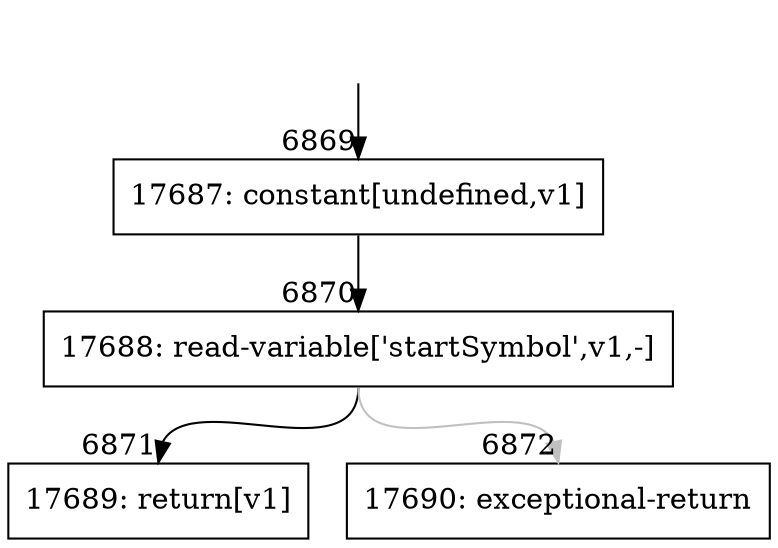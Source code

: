 digraph {
rankdir="TD"
BB_entry516[shape=none,label=""];
BB_entry516 -> BB6869 [tailport=s, headport=n, headlabel="    6869"]
BB6869 [shape=record label="{17687: constant[undefined,v1]}" ] 
BB6869 -> BB6870 [tailport=s, headport=n, headlabel="      6870"]
BB6870 [shape=record label="{17688: read-variable['startSymbol',v1,-]}" ] 
BB6870 -> BB6871 [tailport=s, headport=n, headlabel="      6871"]
BB6870 -> BB6872 [tailport=s, headport=n, color=gray, headlabel="      6872"]
BB6871 [shape=record label="{17689: return[v1]}" ] 
BB6872 [shape=record label="{17690: exceptional-return}" ] 
//#$~ 10907
}
